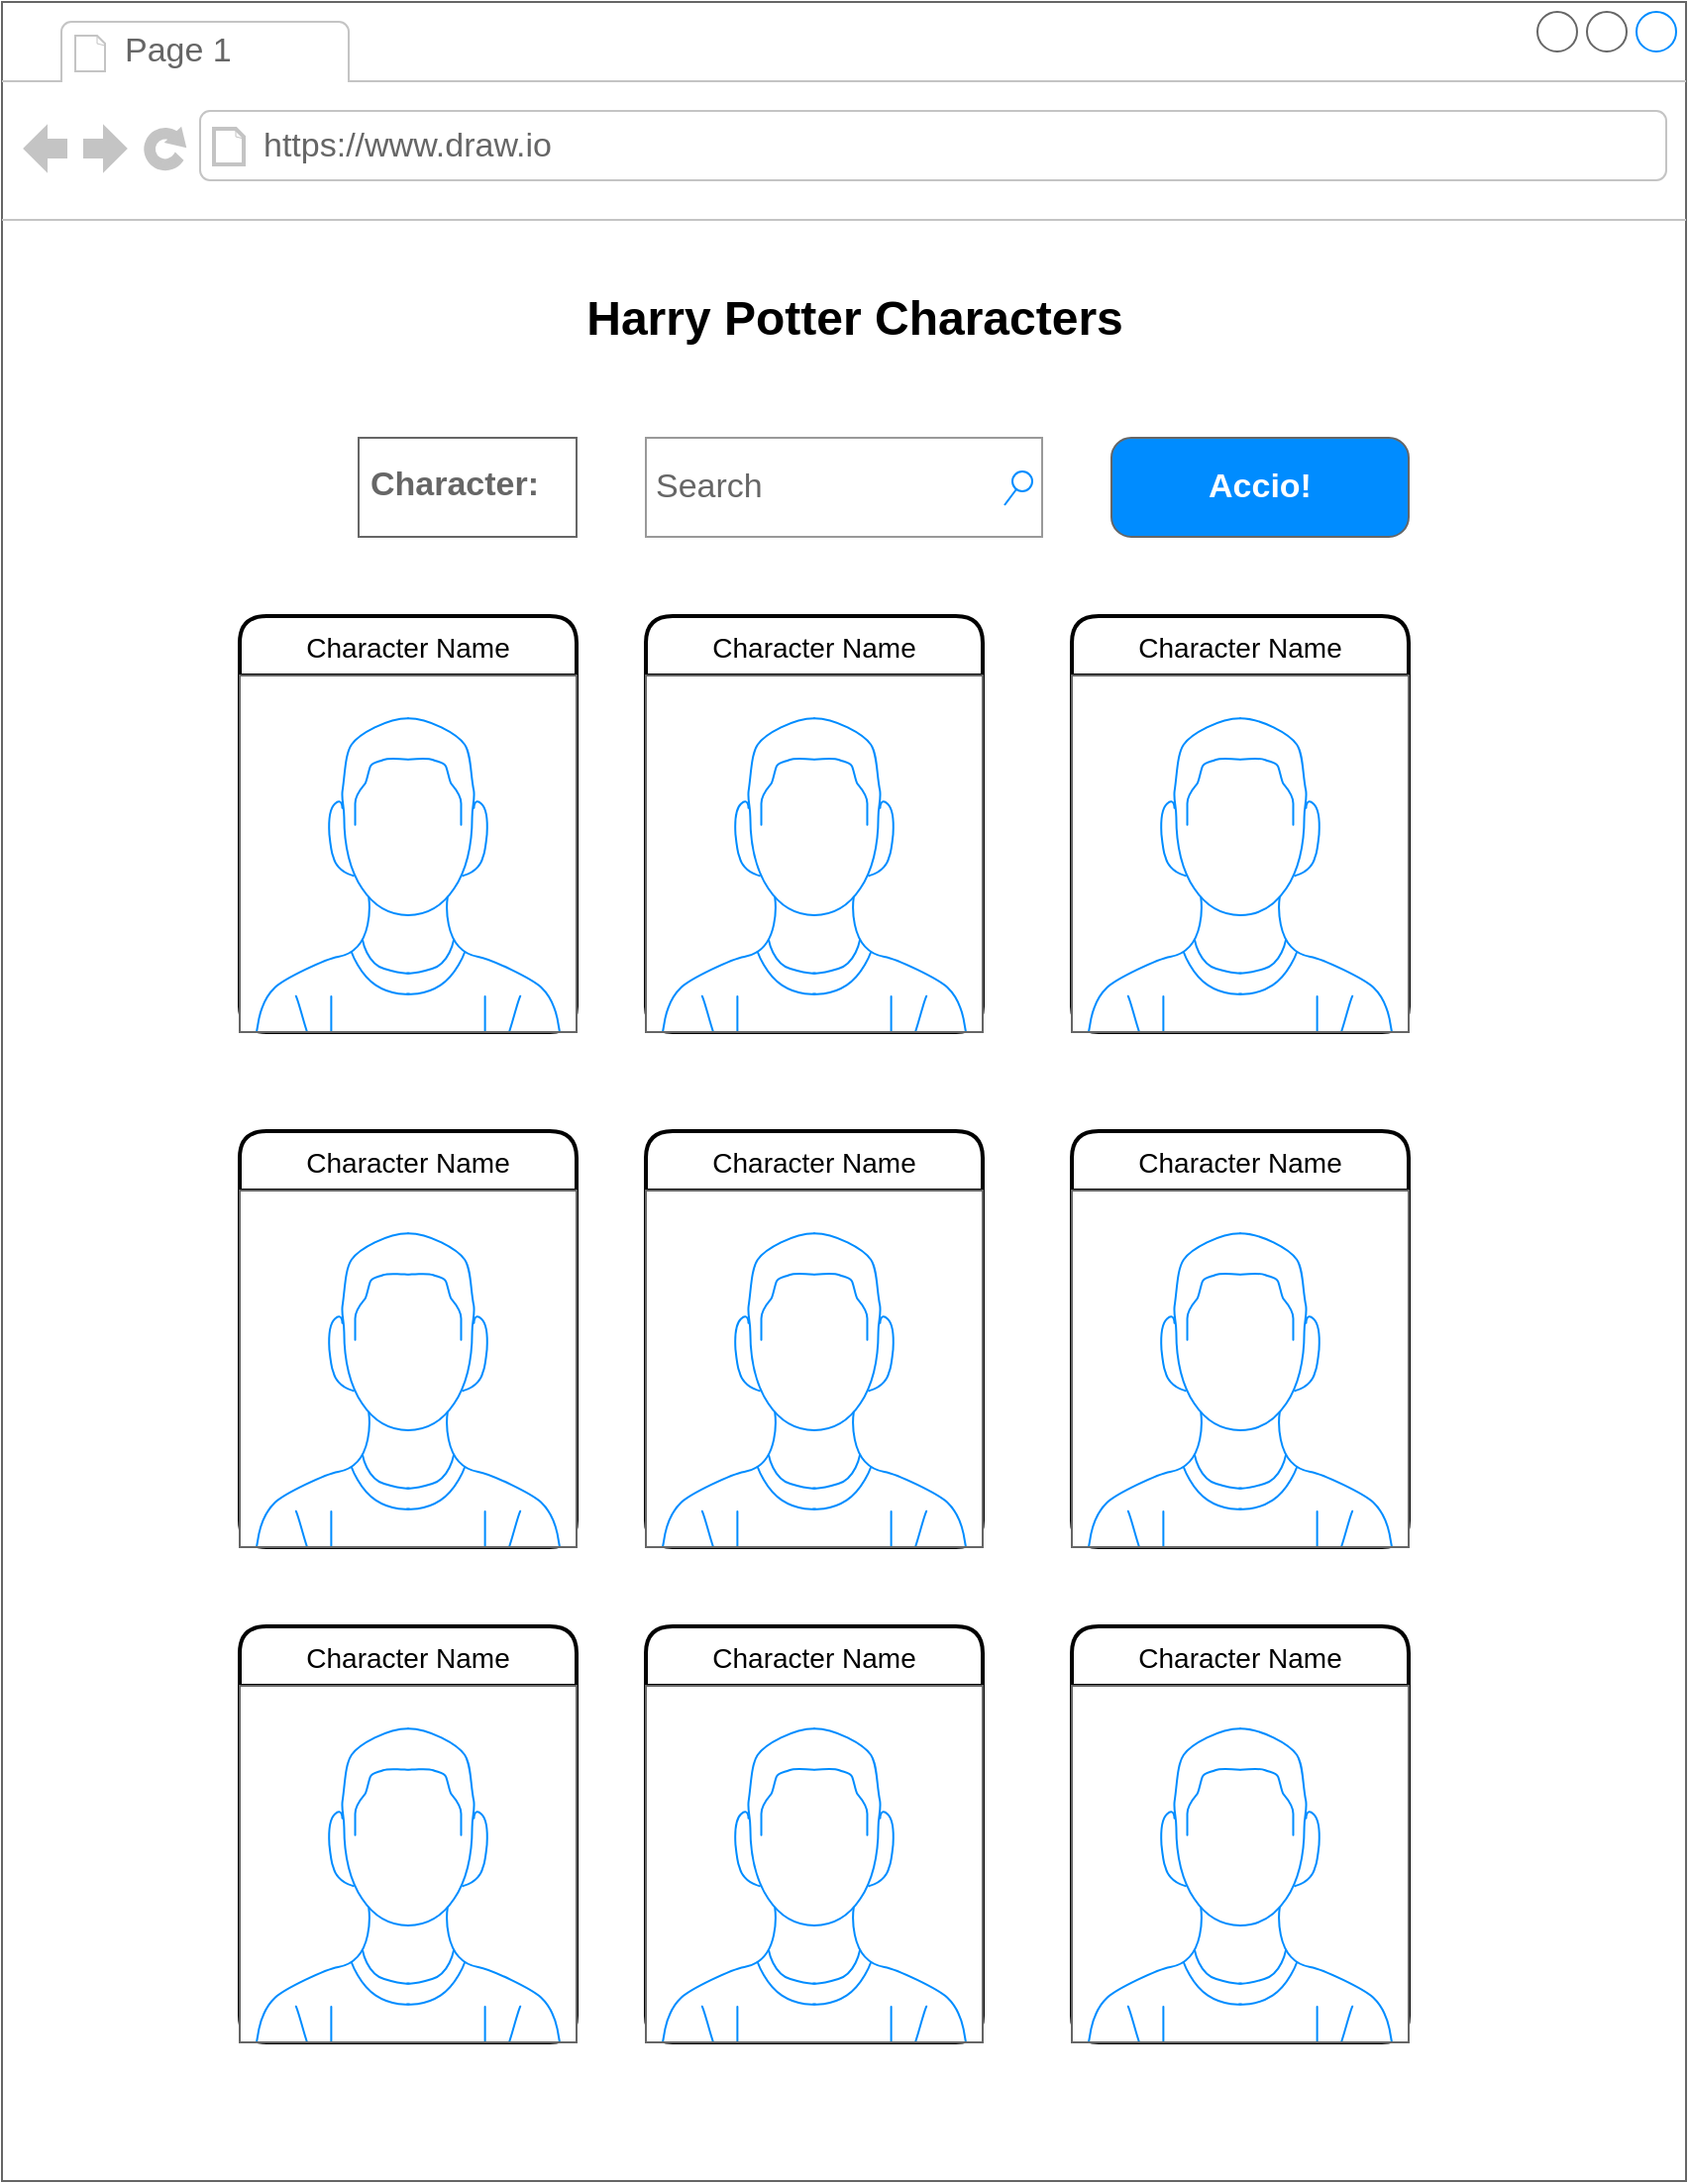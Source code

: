 <mxfile version="15.7.3" type="github">
  <diagram id="jGqqvHt4Dbq2onrs1CLa" name="Page-1">
    <mxGraphModel dx="1422" dy="2994" grid="1" gridSize="10" guides="1" tooltips="1" connect="1" arrows="1" fold="1" page="1" pageScale="1" pageWidth="850" pageHeight="1100" math="0" shadow="0">
      <root>
        <mxCell id="0" />
        <mxCell id="1" parent="0" />
        <mxCell id="BuZE7lFF6ppzY9cjOmKL-1" value="" style="strokeWidth=1;shadow=0;dashed=0;align=center;html=1;shape=mxgraph.mockup.containers.browserWindow;rSize=0;strokeColor=#666666;strokeColor2=#008cff;strokeColor3=#c4c4c4;mainText=,;recursiveResize=0;" vertex="1" parent="1">
          <mxGeometry y="-2200" width="850" height="1100" as="geometry" />
        </mxCell>
        <mxCell id="BuZE7lFF6ppzY9cjOmKL-2" value="Page 1" style="strokeWidth=1;shadow=0;dashed=0;align=center;html=1;shape=mxgraph.mockup.containers.anchor;fontSize=17;fontColor=#666666;align=left;" vertex="1" parent="BuZE7lFF6ppzY9cjOmKL-1">
          <mxGeometry x="60" y="12" width="110" height="26" as="geometry" />
        </mxCell>
        <mxCell id="BuZE7lFF6ppzY9cjOmKL-3" value="https://www.draw.io" style="strokeWidth=1;shadow=0;dashed=0;align=center;html=1;shape=mxgraph.mockup.containers.anchor;rSize=0;fontSize=17;fontColor=#666666;align=left;" vertex="1" parent="BuZE7lFF6ppzY9cjOmKL-1">
          <mxGeometry x="130" y="60" width="250" height="26" as="geometry" />
        </mxCell>
        <mxCell id="BuZE7lFF6ppzY9cjOmKL-6" value="Character:" style="strokeWidth=1;shadow=0;dashed=0;align=center;html=1;shape=mxgraph.mockup.text.textBox;fontColor=#666666;align=left;fontSize=17;spacingLeft=4;spacingTop=-3;strokeColor=#666666;mainText=;fontStyle=1" vertex="1" parent="BuZE7lFF6ppzY9cjOmKL-1">
          <mxGeometry x="180" y="220" width="110" height="50" as="geometry" />
        </mxCell>
        <mxCell id="BuZE7lFF6ppzY9cjOmKL-7" value="Search" style="strokeWidth=1;shadow=0;dashed=0;align=center;html=1;shape=mxgraph.mockup.forms.searchBox;strokeColor=#999999;mainText=;strokeColor2=#008cff;fontColor=#666666;fontSize=17;align=left;spacingLeft=3;" vertex="1" parent="BuZE7lFF6ppzY9cjOmKL-1">
          <mxGeometry x="325" y="220" width="200" height="50" as="geometry" />
        </mxCell>
        <mxCell id="BuZE7lFF6ppzY9cjOmKL-9" value="Harry Potter Characters" style="text;strokeColor=none;fillColor=none;html=1;fontSize=24;fontStyle=1;verticalAlign=middle;align=center;" vertex="1" parent="BuZE7lFF6ppzY9cjOmKL-1">
          <mxGeometry x="380" y="140" width="100" height="40" as="geometry" />
        </mxCell>
        <mxCell id="BuZE7lFF6ppzY9cjOmKL-11" value="Accio!" style="strokeWidth=1;shadow=0;dashed=0;align=center;html=1;shape=mxgraph.mockup.buttons.button;strokeColor=#666666;fontColor=#ffffff;mainText=;buttonStyle=round;fontSize=17;fontStyle=1;fillColor=#008cff;whiteSpace=wrap;" vertex="1" parent="BuZE7lFF6ppzY9cjOmKL-1">
          <mxGeometry x="560" y="220" width="150" height="50" as="geometry" />
        </mxCell>
        <mxCell id="BuZE7lFF6ppzY9cjOmKL-12" value="Character Name" style="swimlane;childLayout=stackLayout;horizontal=1;startSize=30;horizontalStack=0;rounded=1;fontSize=14;fontStyle=0;strokeWidth=2;resizeParent=0;resizeLast=1;shadow=0;dashed=0;align=center;" vertex="1" parent="BuZE7lFF6ppzY9cjOmKL-1">
          <mxGeometry x="120" y="310" width="170" height="210" as="geometry" />
        </mxCell>
        <mxCell id="BuZE7lFF6ppzY9cjOmKL-18" value="" style="verticalLabelPosition=bottom;shadow=0;dashed=0;align=center;html=1;verticalAlign=top;strokeWidth=1;shape=mxgraph.mockup.containers.userMale;strokeColor=#666666;strokeColor2=#008cff;fontSize=18;" vertex="1" parent="BuZE7lFF6ppzY9cjOmKL-12">
          <mxGeometry y="30" width="170" height="180" as="geometry" />
        </mxCell>
        <mxCell id="BuZE7lFF6ppzY9cjOmKL-19" value="Character Name" style="swimlane;childLayout=stackLayout;horizontal=1;startSize=30;horizontalStack=0;rounded=1;fontSize=14;fontStyle=0;strokeWidth=2;resizeParent=0;resizeLast=1;shadow=0;dashed=0;align=center;" vertex="1" parent="BuZE7lFF6ppzY9cjOmKL-1">
          <mxGeometry x="540" y="570" width="170" height="210" as="geometry" />
        </mxCell>
        <mxCell id="BuZE7lFF6ppzY9cjOmKL-30" value="" style="verticalLabelPosition=bottom;shadow=0;dashed=0;align=center;html=1;verticalAlign=top;strokeWidth=1;shape=mxgraph.mockup.containers.userMale;strokeColor=#666666;strokeColor2=#008cff;fontSize=18;" vertex="1" parent="BuZE7lFF6ppzY9cjOmKL-19">
          <mxGeometry y="30" width="170" height="180" as="geometry" />
        </mxCell>
        <mxCell id="BuZE7lFF6ppzY9cjOmKL-22" value="Character Name" style="swimlane;childLayout=stackLayout;horizontal=1;startSize=30;horizontalStack=0;rounded=1;fontSize=14;fontStyle=0;strokeWidth=2;resizeParent=0;resizeLast=1;shadow=0;dashed=0;align=center;" vertex="1" parent="BuZE7lFF6ppzY9cjOmKL-1">
          <mxGeometry x="540" y="310" width="170" height="210" as="geometry" />
        </mxCell>
        <mxCell id="BuZE7lFF6ppzY9cjOmKL-24" value="" style="verticalLabelPosition=bottom;shadow=0;dashed=0;align=center;html=1;verticalAlign=top;strokeWidth=1;shape=mxgraph.mockup.containers.userMale;strokeColor=#666666;strokeColor2=#008cff;fontSize=18;" vertex="1" parent="BuZE7lFF6ppzY9cjOmKL-22">
          <mxGeometry y="30" width="170" height="180" as="geometry" />
        </mxCell>
        <mxCell id="BuZE7lFF6ppzY9cjOmKL-29" value="Character Name" style="swimlane;childLayout=stackLayout;horizontal=1;startSize=30;horizontalStack=0;rounded=1;fontSize=14;fontStyle=0;strokeWidth=2;resizeParent=0;resizeLast=1;shadow=0;dashed=0;align=center;" vertex="1" parent="BuZE7lFF6ppzY9cjOmKL-1">
          <mxGeometry x="120" y="570" width="170" height="210" as="geometry" />
        </mxCell>
        <mxCell id="BuZE7lFF6ppzY9cjOmKL-21" value="" style="verticalLabelPosition=bottom;shadow=0;dashed=0;align=center;html=1;verticalAlign=top;strokeWidth=1;shape=mxgraph.mockup.containers.userMale;strokeColor=#666666;strokeColor2=#008cff;fontSize=18;" vertex="1" parent="BuZE7lFF6ppzY9cjOmKL-29">
          <mxGeometry y="30" width="170" height="180" as="geometry" />
        </mxCell>
        <mxCell id="BuZE7lFF6ppzY9cjOmKL-27" value="Character Name" style="swimlane;childLayout=stackLayout;horizontal=1;startSize=30;horizontalStack=0;rounded=1;fontSize=14;fontStyle=0;strokeWidth=2;resizeParent=0;resizeLast=1;shadow=0;dashed=0;align=center;" vertex="1" parent="BuZE7lFF6ppzY9cjOmKL-1">
          <mxGeometry x="325" y="570" width="170" height="210" as="geometry" />
        </mxCell>
        <mxCell id="BuZE7lFF6ppzY9cjOmKL-28" value="" style="verticalLabelPosition=bottom;shadow=0;dashed=0;align=center;html=1;verticalAlign=top;strokeWidth=1;shape=mxgraph.mockup.containers.userMale;strokeColor=#666666;strokeColor2=#008cff;fontSize=18;" vertex="1" parent="BuZE7lFF6ppzY9cjOmKL-27">
          <mxGeometry y="30" width="170" height="180" as="geometry" />
        </mxCell>
        <mxCell id="BuZE7lFF6ppzY9cjOmKL-25" value="Character Name" style="swimlane;childLayout=stackLayout;horizontal=1;startSize=30;horizontalStack=0;rounded=1;fontSize=14;fontStyle=0;strokeWidth=2;resizeParent=0;resizeLast=1;shadow=0;dashed=0;align=center;" vertex="1" parent="BuZE7lFF6ppzY9cjOmKL-1">
          <mxGeometry x="325" y="310" width="170" height="210" as="geometry" />
        </mxCell>
        <mxCell id="BuZE7lFF6ppzY9cjOmKL-26" value="" style="verticalLabelPosition=bottom;shadow=0;dashed=0;align=center;html=1;verticalAlign=top;strokeWidth=1;shape=mxgraph.mockup.containers.userMale;strokeColor=#666666;strokeColor2=#008cff;fontSize=18;" vertex="1" parent="BuZE7lFF6ppzY9cjOmKL-25">
          <mxGeometry y="30" width="170" height="180" as="geometry" />
        </mxCell>
        <mxCell id="BuZE7lFF6ppzY9cjOmKL-31" value="Character Name" style="swimlane;childLayout=stackLayout;horizontal=1;startSize=30;horizontalStack=0;rounded=1;fontSize=14;fontStyle=0;strokeWidth=2;resizeParent=0;resizeLast=1;shadow=0;dashed=0;align=center;" vertex="1" parent="BuZE7lFF6ppzY9cjOmKL-1">
          <mxGeometry x="120" y="820" width="170" height="210" as="geometry" />
        </mxCell>
        <mxCell id="BuZE7lFF6ppzY9cjOmKL-32" value="" style="verticalLabelPosition=bottom;shadow=0;dashed=0;align=center;html=1;verticalAlign=top;strokeWidth=1;shape=mxgraph.mockup.containers.userMale;strokeColor=#666666;strokeColor2=#008cff;fontSize=18;" vertex="1" parent="BuZE7lFF6ppzY9cjOmKL-31">
          <mxGeometry y="30" width="170" height="180" as="geometry" />
        </mxCell>
        <mxCell id="BuZE7lFF6ppzY9cjOmKL-33" value="Character Name" style="swimlane;childLayout=stackLayout;horizontal=1;startSize=30;horizontalStack=0;rounded=1;fontSize=14;fontStyle=0;strokeWidth=2;resizeParent=0;resizeLast=1;shadow=0;dashed=0;align=center;" vertex="1" parent="BuZE7lFF6ppzY9cjOmKL-1">
          <mxGeometry x="325" y="820" width="170" height="210" as="geometry" />
        </mxCell>
        <mxCell id="BuZE7lFF6ppzY9cjOmKL-34" value="" style="verticalLabelPosition=bottom;shadow=0;dashed=0;align=center;html=1;verticalAlign=top;strokeWidth=1;shape=mxgraph.mockup.containers.userMale;strokeColor=#666666;strokeColor2=#008cff;fontSize=18;" vertex="1" parent="BuZE7lFF6ppzY9cjOmKL-33">
          <mxGeometry y="30" width="170" height="180" as="geometry" />
        </mxCell>
        <mxCell id="BuZE7lFF6ppzY9cjOmKL-35" value="Character Name" style="swimlane;childLayout=stackLayout;horizontal=1;startSize=30;horizontalStack=0;rounded=1;fontSize=14;fontStyle=0;strokeWidth=2;resizeParent=0;resizeLast=1;shadow=0;dashed=0;align=center;" vertex="1" parent="BuZE7lFF6ppzY9cjOmKL-1">
          <mxGeometry x="540" y="820" width="170" height="210" as="geometry" />
        </mxCell>
        <mxCell id="BuZE7lFF6ppzY9cjOmKL-36" value="" style="verticalLabelPosition=bottom;shadow=0;dashed=0;align=center;html=1;verticalAlign=top;strokeWidth=1;shape=mxgraph.mockup.containers.userMale;strokeColor=#666666;strokeColor2=#008cff;fontSize=18;" vertex="1" parent="BuZE7lFF6ppzY9cjOmKL-35">
          <mxGeometry y="30" width="170" height="180" as="geometry" />
        </mxCell>
      </root>
    </mxGraphModel>
  </diagram>
</mxfile>
